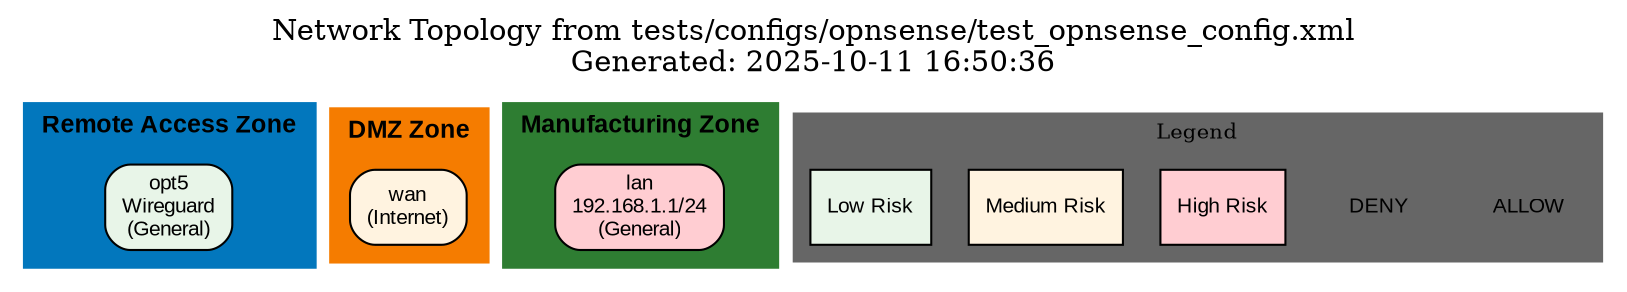 digraph FirewallTopology {
  rankdir=TB;
  node [fontname="Arial", fontsize=10];
  edge [fontname="Arial", fontsize=9];
  bgcolor=white;
  concentrate=true;

  label="Network Topology from tests/configs/opnsense/test_opnsense_config.xml\nGenerated: 2025-10-11 16:50:36";
  labelloc=t;
  fontsize=14;

  subgraph cluster_Remote_Access_Zone {
    label="Remote Access Zone";
    style=filled;
    bgcolor="#e1f5fe";
    color="#0277bd";
    penwidth=2;
    fontsize=12;
    fontname="Arial Bold";

    "opt5";
  }

  subgraph cluster_DMZ_Zone {
    label="DMZ Zone";
    style=filled;
    bgcolor="#fff3e0";
    color="#f57c00";
    penwidth=2;
    fontsize=12;
    fontname="Arial Bold";

    "wan";
  }

  subgraph cluster_Manufacturing_Zone {
    label="Manufacturing Zone";
    style=filled;
    bgcolor="#e8f5e8";
    color="#2e7d32";
    penwidth=2;
    fontsize=12;
    fontname="Arial Bold";

    "lan";
  }

  "wan" [label="wan\n(Internet)", fillcolor="#fff3e0", style="filled,rounded", shape=box];
  "lan" [label="lan\n192.168.1.1/24\n(General)", fillcolor="#ffcdd2", style="filled,rounded", shape=box];
  "opt5" [label="opt5\nWireguard\n(General)", fillcolor="#e8f5e8", style="filled,rounded", shape=box];

  // Security Policy Flows

  // Legend
  subgraph cluster_legend {
    label="Legend";
    style=filled;
    bgcolor="#ffffff";
    color="#666666";
    fontsize=10;

    legend_allow [label="ALLOW", color="green", style="solid", shape="plaintext"];
    legend_deny [label="DENY", color="red", style="dashed", shape="plaintext"];
    legend_high [label="High Risk", fillcolor="#ffcdd2", style="filled", shape="box"];
    legend_medium [label="Medium Risk", fillcolor="#fff3e0", style="filled", shape="box"];
    legend_low [label="Low Risk", fillcolor="#e8f5e8", style="filled", shape="box"];
  }
}
